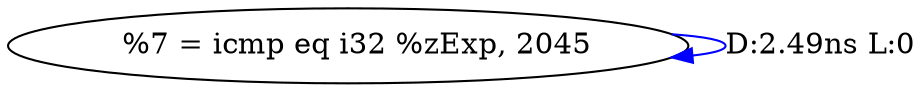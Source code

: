 digraph {
Node0x3460f60[label="  %7 = icmp eq i32 %zExp, 2045"];
Node0x3460f60 -> Node0x3460f60[label="D:2.49ns L:0",color=blue];
}
